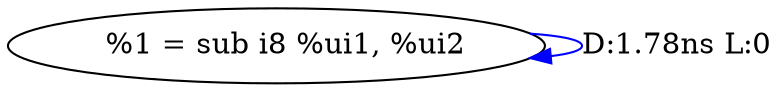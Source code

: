 digraph {
Node0x3171570[label="  %1 = sub i8 %ui1, %ui2"];
Node0x3171570 -> Node0x3171570[label="D:1.78ns L:0",color=blue];
}
